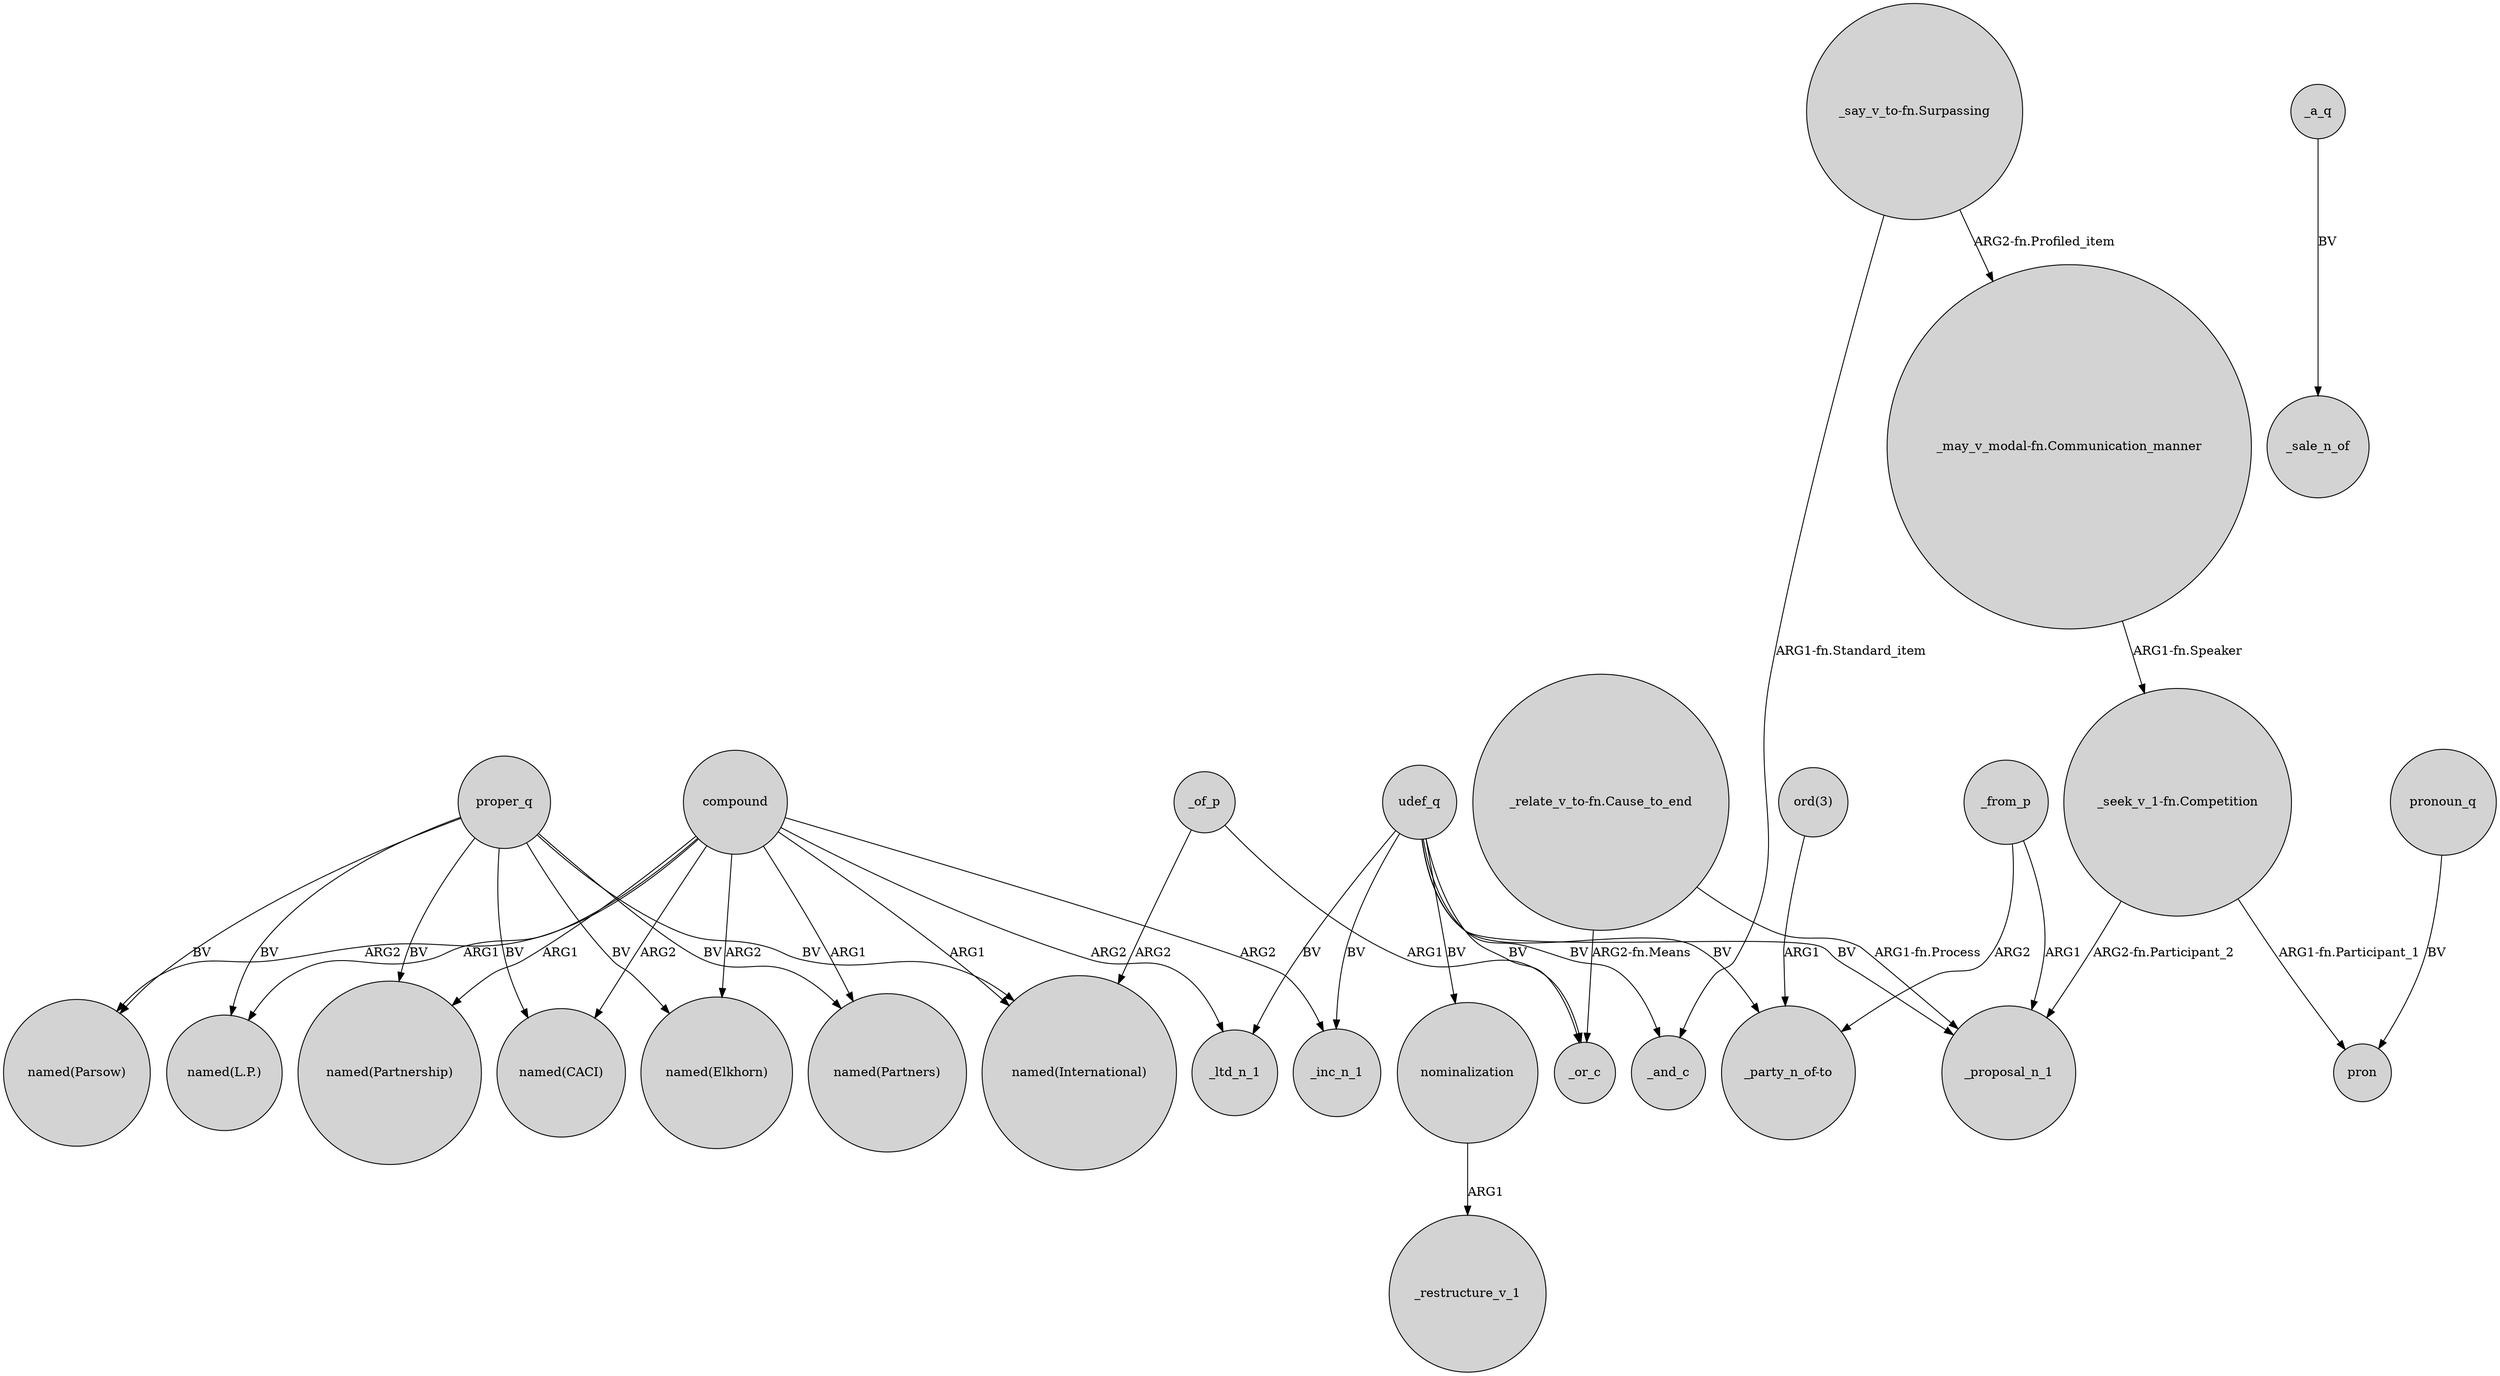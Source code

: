 digraph {
	node [shape=circle style=filled]
	compound -> "named(L.P.)" [label=ARG1]
	proper_q -> "named(Partnership)" [label=BV]
	compound -> "named(Elkhorn)" [label=ARG2]
	udef_q -> nominalization [label=BV]
	_from_p -> _proposal_n_1 [label=ARG1]
	compound -> "named(International)" [label=ARG1]
	"ord(3)" -> "_party_n_of-to" [label=ARG1]
	_of_p -> _or_c [label=ARG1]
	proper_q -> "named(Partners)" [label=BV]
	udef_q -> _and_c [label=BV]
	udef_q -> _or_c [label=BV]
	pronoun_q -> pron [label=BV]
	udef_q -> _inc_n_1 [label=BV]
	compound -> _inc_n_1 [label=ARG2]
	nominalization -> _restructure_v_1 [label=ARG1]
	"_seek_v_1-fn.Competition" -> pron [label="ARG1-fn.Participant_1"]
	compound -> "named(CACI)" [label=ARG2]
	proper_q -> "named(L.P.)" [label=BV]
	proper_q -> "named(International)" [label=BV]
	"_say_v_to-fn.Surpassing" -> _and_c [label="ARG1-fn.Standard_item"]
	proper_q -> "named(Parsow)" [label=BV]
	proper_q -> "named(CACI)" [label=BV]
	compound -> "named(Parsow)" [label=ARG2]
	_from_p -> "_party_n_of-to" [label=ARG2]
	_a_q -> _sale_n_of [label=BV]
	compound -> _ltd_n_1 [label=ARG2]
	compound -> "named(Partnership)" [label=ARG1]
	_of_p -> "named(International)" [label=ARG2]
	proper_q -> "named(Elkhorn)" [label=BV]
	"_seek_v_1-fn.Competition" -> _proposal_n_1 [label="ARG2-fn.Participant_2"]
	"_say_v_to-fn.Surpassing" -> "_may_v_modal-fn.Communication_manner" [label="ARG2-fn.Profiled_item"]
	udef_q -> _proposal_n_1 [label=BV]
	udef_q -> _ltd_n_1 [label=BV]
	udef_q -> "_party_n_of-to" [label=BV]
	compound -> "named(Partners)" [label=ARG1]
	"_may_v_modal-fn.Communication_manner" -> "_seek_v_1-fn.Competition" [label="ARG1-fn.Speaker"]
	"_relate_v_to-fn.Cause_to_end" -> _or_c [label="ARG2-fn.Means"]
	"_relate_v_to-fn.Cause_to_end" -> _proposal_n_1 [label="ARG1-fn.Process"]
}
